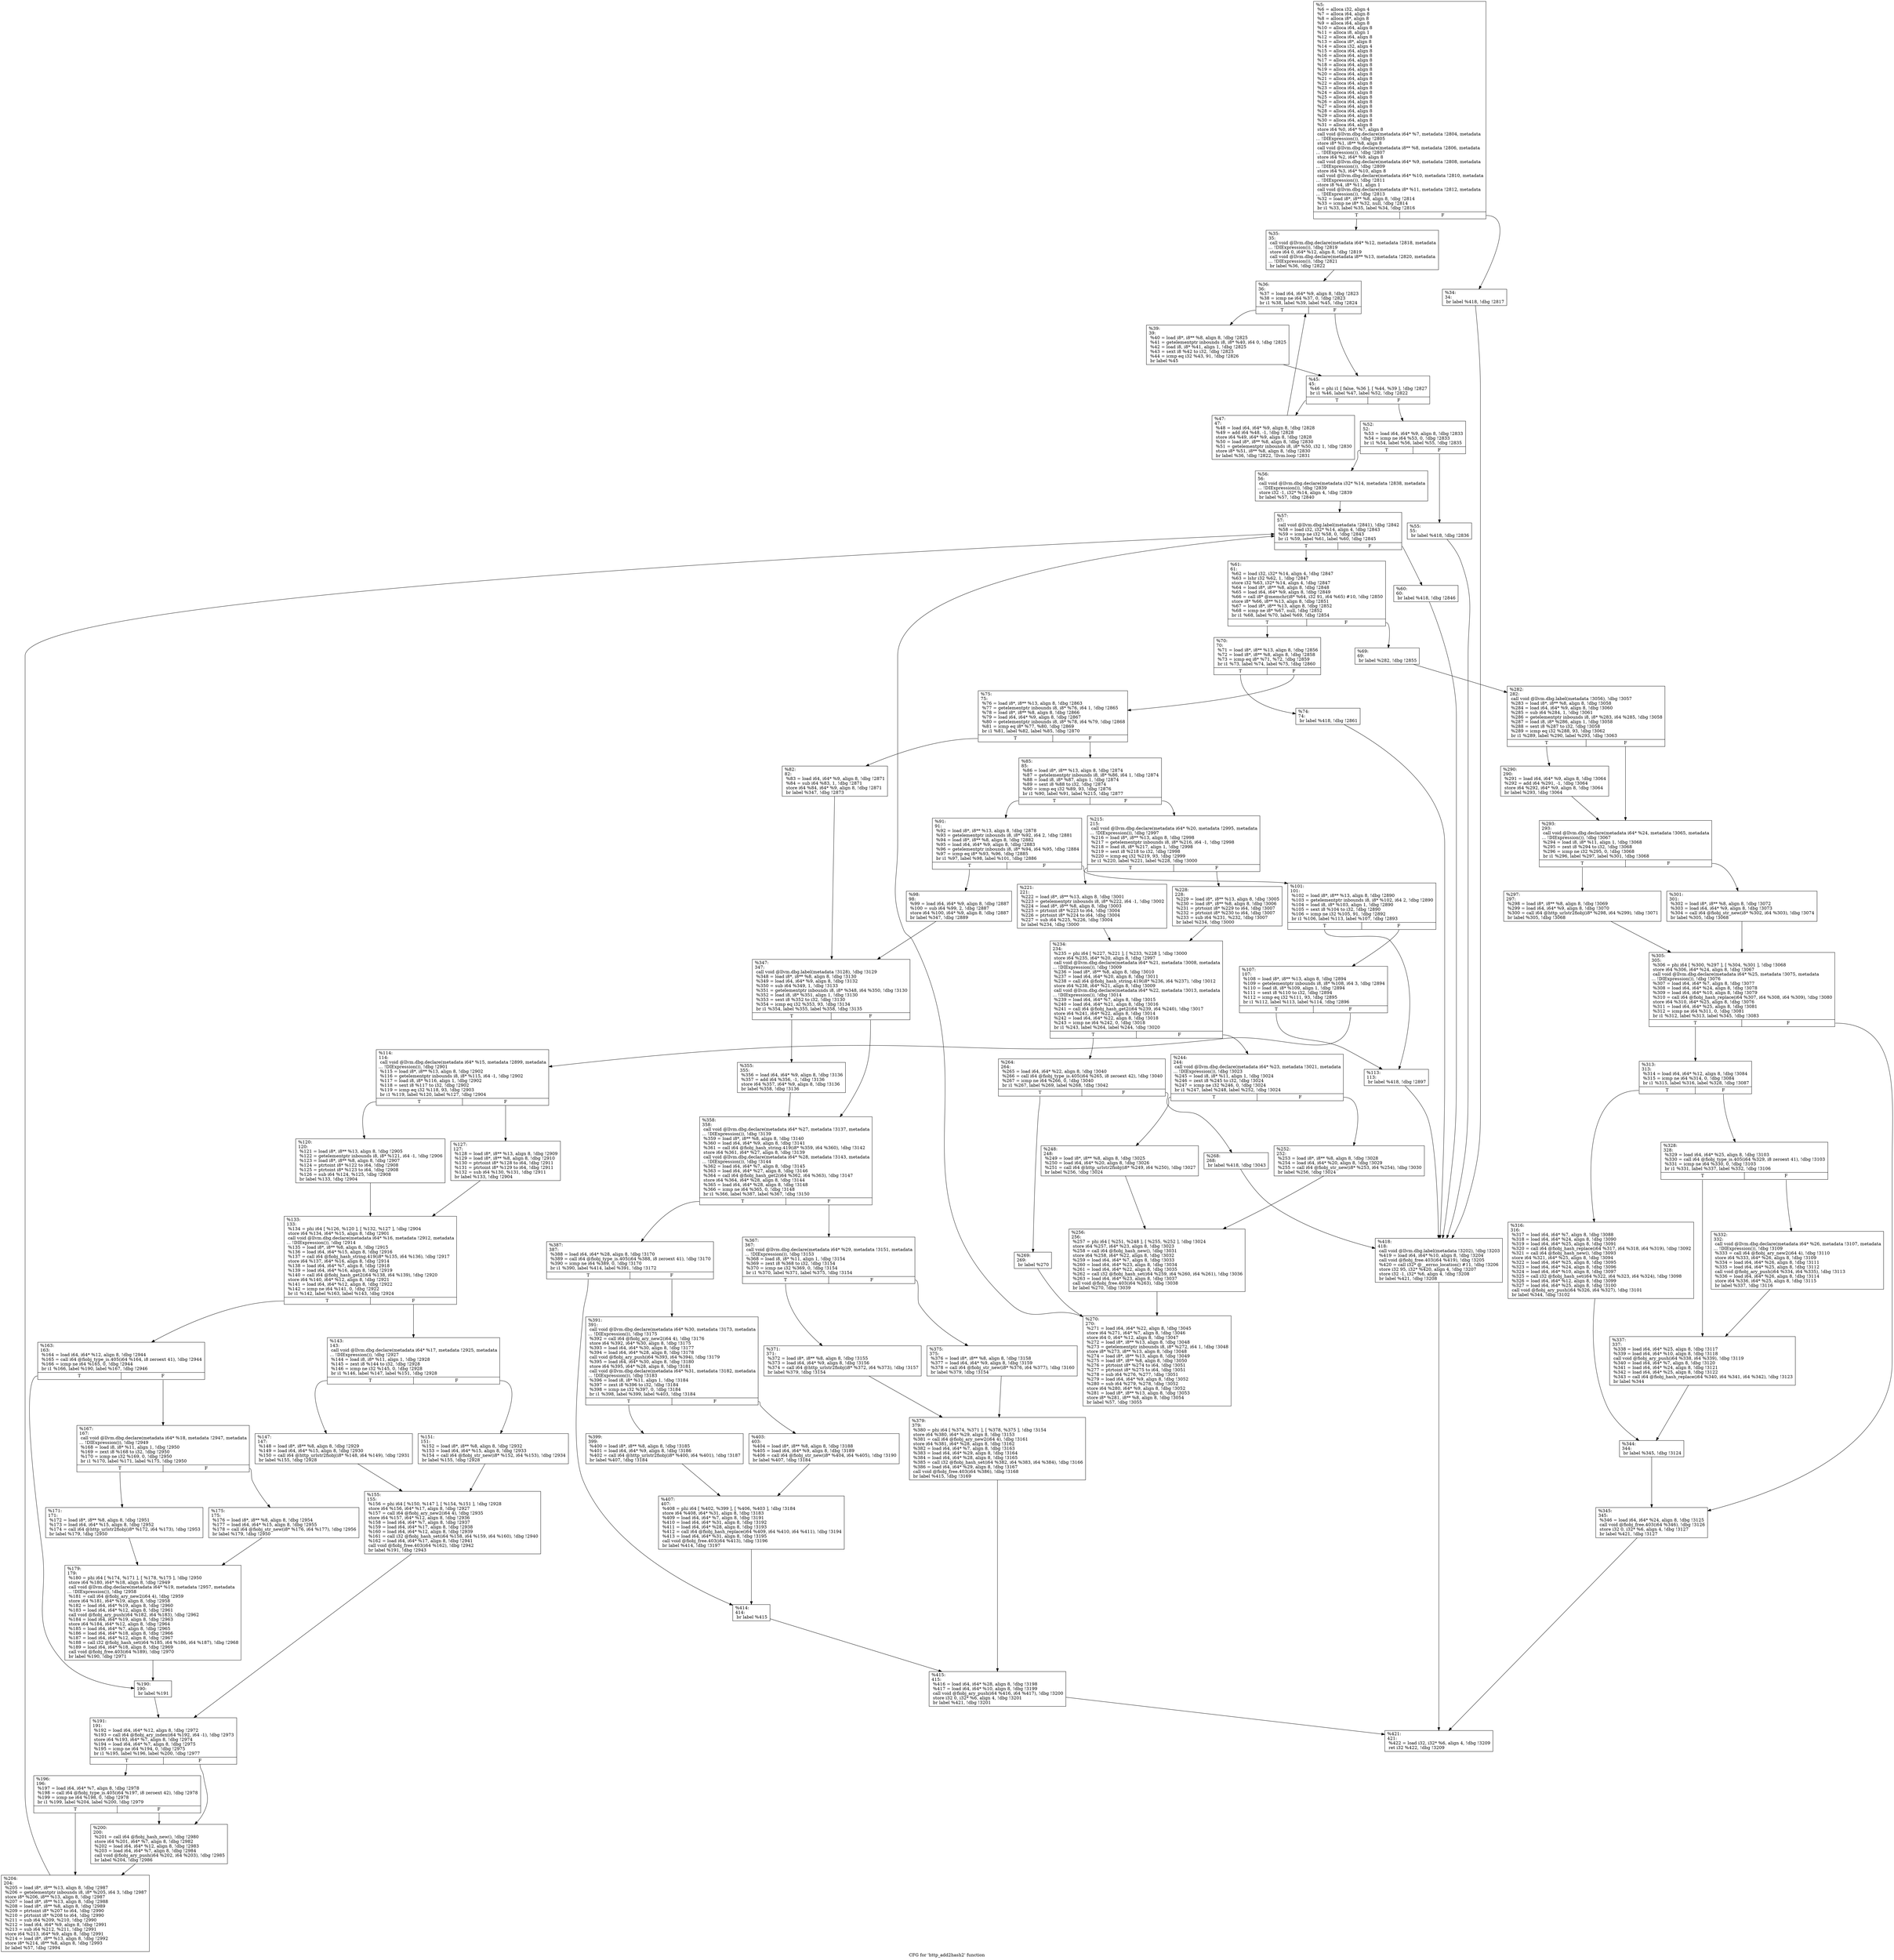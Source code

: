 digraph "CFG for 'http_add2hash2' function" {
	label="CFG for 'http_add2hash2' function";

	Node0x5568523c6000 [shape=record,label="{%5:\l  %6 = alloca i32, align 4\l  %7 = alloca i64, align 8\l  %8 = alloca i8*, align 8\l  %9 = alloca i64, align 8\l  %10 = alloca i64, align 8\l  %11 = alloca i8, align 1\l  %12 = alloca i64, align 8\l  %13 = alloca i8*, align 8\l  %14 = alloca i32, align 4\l  %15 = alloca i64, align 8\l  %16 = alloca i64, align 8\l  %17 = alloca i64, align 8\l  %18 = alloca i64, align 8\l  %19 = alloca i64, align 8\l  %20 = alloca i64, align 8\l  %21 = alloca i64, align 8\l  %22 = alloca i64, align 8\l  %23 = alloca i64, align 8\l  %24 = alloca i64, align 8\l  %25 = alloca i64, align 8\l  %26 = alloca i64, align 8\l  %27 = alloca i64, align 8\l  %28 = alloca i64, align 8\l  %29 = alloca i64, align 8\l  %30 = alloca i64, align 8\l  %31 = alloca i64, align 8\l  store i64 %0, i64* %7, align 8\l  call void @llvm.dbg.declare(metadata i64* %7, metadata !2804, metadata\l... !DIExpression()), !dbg !2805\l  store i8* %1, i8** %8, align 8\l  call void @llvm.dbg.declare(metadata i8** %8, metadata !2806, metadata\l... !DIExpression()), !dbg !2807\l  store i64 %2, i64* %9, align 8\l  call void @llvm.dbg.declare(metadata i64* %9, metadata !2808, metadata\l... !DIExpression()), !dbg !2809\l  store i64 %3, i64* %10, align 8\l  call void @llvm.dbg.declare(metadata i64* %10, metadata !2810, metadata\l... !DIExpression()), !dbg !2811\l  store i8 %4, i8* %11, align 1\l  call void @llvm.dbg.declare(metadata i8* %11, metadata !2812, metadata\l... !DIExpression()), !dbg !2813\l  %32 = load i8*, i8** %8, align 8, !dbg !2814\l  %33 = icmp ne i8* %32, null, !dbg !2814\l  br i1 %33, label %35, label %34, !dbg !2816\l|{<s0>T|<s1>F}}"];
	Node0x5568523c6000:s0 -> Node0x5568523c6170;
	Node0x5568523c6000:s1 -> Node0x5568523c6120;
	Node0x5568523c6120 [shape=record,label="{%34:\l34:                                               \l  br label %418, !dbg !2817\l}"];
	Node0x5568523c6120 -> Node0x5568523c7a20;
	Node0x5568523c6170 [shape=record,label="{%35:\l35:                                               \l  call void @llvm.dbg.declare(metadata i64* %12, metadata !2818, metadata\l... !DIExpression()), !dbg !2819\l  store i64 0, i64* %12, align 8, !dbg !2819\l  call void @llvm.dbg.declare(metadata i8** %13, metadata !2820, metadata\l... !DIExpression()), !dbg !2821\l  br label %36, !dbg !2822\l}"];
	Node0x5568523c6170 -> Node0x5568523c61c0;
	Node0x5568523c61c0 [shape=record,label="{%36:\l36:                                               \l  %37 = load i64, i64* %9, align 8, !dbg !2823\l  %38 = icmp ne i64 %37, 0, !dbg !2823\l  br i1 %38, label %39, label %45, !dbg !2824\l|{<s0>T|<s1>F}}"];
	Node0x5568523c61c0:s0 -> Node0x5568523c6210;
	Node0x5568523c61c0:s1 -> Node0x5568523c6260;
	Node0x5568523c6210 [shape=record,label="{%39:\l39:                                               \l  %40 = load i8*, i8** %8, align 8, !dbg !2825\l  %41 = getelementptr inbounds i8, i8* %40, i64 0, !dbg !2825\l  %42 = load i8, i8* %41, align 1, !dbg !2825\l  %43 = sext i8 %42 to i32, !dbg !2825\l  %44 = icmp eq i32 %43, 91, !dbg !2826\l  br label %45\l}"];
	Node0x5568523c6210 -> Node0x5568523c6260;
	Node0x5568523c6260 [shape=record,label="{%45:\l45:                                               \l  %46 = phi i1 [ false, %36 ], [ %44, %39 ], !dbg !2827\l  br i1 %46, label %47, label %52, !dbg !2822\l|{<s0>T|<s1>F}}"];
	Node0x5568523c6260:s0 -> Node0x5568523c62b0;
	Node0x5568523c6260:s1 -> Node0x5568523c6300;
	Node0x5568523c62b0 [shape=record,label="{%47:\l47:                                               \l  %48 = load i64, i64* %9, align 8, !dbg !2828\l  %49 = add i64 %48, -1, !dbg !2828\l  store i64 %49, i64* %9, align 8, !dbg !2828\l  %50 = load i8*, i8** %8, align 8, !dbg !2830\l  %51 = getelementptr inbounds i8, i8* %50, i32 1, !dbg !2830\l  store i8* %51, i8** %8, align 8, !dbg !2830\l  br label %36, !dbg !2822, !llvm.loop !2831\l}"];
	Node0x5568523c62b0 -> Node0x5568523c61c0;
	Node0x5568523c6300 [shape=record,label="{%52:\l52:                                               \l  %53 = load i64, i64* %9, align 8, !dbg !2833\l  %54 = icmp ne i64 %53, 0, !dbg !2833\l  br i1 %54, label %56, label %55, !dbg !2835\l|{<s0>T|<s1>F}}"];
	Node0x5568523c6300:s0 -> Node0x5568523c63a0;
	Node0x5568523c6300:s1 -> Node0x5568523c6350;
	Node0x5568523c6350 [shape=record,label="{%55:\l55:                                               \l  br label %418, !dbg !2836\l}"];
	Node0x5568523c6350 -> Node0x5568523c7a20;
	Node0x5568523c63a0 [shape=record,label="{%56:\l56:                                               \l  call void @llvm.dbg.declare(metadata i32* %14, metadata !2838, metadata\l... !DIExpression()), !dbg !2839\l  store i32 -1, i32* %14, align 4, !dbg !2839\l  br label %57, !dbg !2840\l}"];
	Node0x5568523c63a0 -> Node0x5568523c63f0;
	Node0x5568523c63f0 [shape=record,label="{%57:\l57:                                               \l  call void @llvm.dbg.label(metadata !2841), !dbg !2842\l  %58 = load i32, i32* %14, align 4, !dbg !2843\l  %59 = icmp ne i32 %58, 0, !dbg !2843\l  br i1 %59, label %61, label %60, !dbg !2845\l|{<s0>T|<s1>F}}"];
	Node0x5568523c63f0:s0 -> Node0x5568523c6490;
	Node0x5568523c63f0:s1 -> Node0x5568523c6440;
	Node0x5568523c6440 [shape=record,label="{%60:\l60:                                               \l  br label %418, !dbg !2846\l}"];
	Node0x5568523c6440 -> Node0x5568523c7a20;
	Node0x5568523c6490 [shape=record,label="{%61:\l61:                                               \l  %62 = load i32, i32* %14, align 4, !dbg !2847\l  %63 = lshr i32 %62, 1, !dbg !2847\l  store i32 %63, i32* %14, align 4, !dbg !2847\l  %64 = load i8*, i8** %8, align 8, !dbg !2848\l  %65 = load i64, i64* %9, align 8, !dbg !2849\l  %66 = call i8* @memchr(i8* %64, i32 91, i64 %65) #10, !dbg !2850\l  store i8* %66, i8** %13, align 8, !dbg !2851\l  %67 = load i8*, i8** %13, align 8, !dbg !2852\l  %68 = icmp ne i8* %67, null, !dbg !2852\l  br i1 %68, label %70, label %69, !dbg !2854\l|{<s0>T|<s1>F}}"];
	Node0x5568523c6490:s0 -> Node0x5568523c6530;
	Node0x5568523c6490:s1 -> Node0x5568523c64e0;
	Node0x5568523c64e0 [shape=record,label="{%69:\l69:                                               \l  br label %282, !dbg !2855\l}"];
	Node0x5568523c64e0 -> Node0x5568523c71b0;
	Node0x5568523c6530 [shape=record,label="{%70:\l70:                                               \l  %71 = load i8*, i8** %13, align 8, !dbg !2856\l  %72 = load i8*, i8** %8, align 8, !dbg !2858\l  %73 = icmp eq i8* %71, %72, !dbg !2859\l  br i1 %73, label %74, label %75, !dbg !2860\l|{<s0>T|<s1>F}}"];
	Node0x5568523c6530:s0 -> Node0x5568523c6580;
	Node0x5568523c6530:s1 -> Node0x5568523c65d0;
	Node0x5568523c6580 [shape=record,label="{%74:\l74:                                               \l  br label %418, !dbg !2861\l}"];
	Node0x5568523c6580 -> Node0x5568523c7a20;
	Node0x5568523c65d0 [shape=record,label="{%75:\l75:                                               \l  %76 = load i8*, i8** %13, align 8, !dbg !2863\l  %77 = getelementptr inbounds i8, i8* %76, i64 1, !dbg !2865\l  %78 = load i8*, i8** %8, align 8, !dbg !2866\l  %79 = load i64, i64* %9, align 8, !dbg !2867\l  %80 = getelementptr inbounds i8, i8* %78, i64 %79, !dbg !2868\l  %81 = icmp eq i8* %77, %80, !dbg !2869\l  br i1 %81, label %82, label %85, !dbg !2870\l|{<s0>T|<s1>F}}"];
	Node0x5568523c65d0:s0 -> Node0x5568523c6620;
	Node0x5568523c65d0:s1 -> Node0x5568523c6670;
	Node0x5568523c6620 [shape=record,label="{%82:\l82:                                               \l  %83 = load i64, i64* %9, align 8, !dbg !2871\l  %84 = sub i64 %83, 1, !dbg !2871\l  store i64 %84, i64* %9, align 8, !dbg !2871\l  br label %347, !dbg !2873\l}"];
	Node0x5568523c6620 -> Node0x5568523c75c0;
	Node0x5568523c6670 [shape=record,label="{%85:\l85:                                               \l  %86 = load i8*, i8** %13, align 8, !dbg !2874\l  %87 = getelementptr inbounds i8, i8* %86, i64 1, !dbg !2874\l  %88 = load i8, i8* %87, align 1, !dbg !2874\l  %89 = sext i8 %88 to i32, !dbg !2874\l  %90 = icmp eq i32 %89, 93, !dbg !2876\l  br i1 %90, label %91, label %215, !dbg !2877\l|{<s0>T|<s1>F}}"];
	Node0x5568523c6670:s0 -> Node0x5568523c66c0;
	Node0x5568523c6670:s1 -> Node0x5568523c6df0;
	Node0x5568523c66c0 [shape=record,label="{%91:\l91:                                               \l  %92 = load i8*, i8** %13, align 8, !dbg !2878\l  %93 = getelementptr inbounds i8, i8* %92, i64 2, !dbg !2881\l  %94 = load i8*, i8** %8, align 8, !dbg !2882\l  %95 = load i64, i64* %9, align 8, !dbg !2883\l  %96 = getelementptr inbounds i8, i8* %94, i64 %95, !dbg !2884\l  %97 = icmp eq i8* %93, %96, !dbg !2885\l  br i1 %97, label %98, label %101, !dbg !2886\l|{<s0>T|<s1>F}}"];
	Node0x5568523c66c0:s0 -> Node0x5568523c6710;
	Node0x5568523c66c0:s1 -> Node0x5568523c6760;
	Node0x5568523c6710 [shape=record,label="{%98:\l98:                                               \l  %99 = load i64, i64* %9, align 8, !dbg !2887\l  %100 = sub i64 %99, 2, !dbg !2887\l  store i64 %100, i64* %9, align 8, !dbg !2887\l  br label %347, !dbg !2889\l}"];
	Node0x5568523c6710 -> Node0x5568523c75c0;
	Node0x5568523c6760 [shape=record,label="{%101:\l101:                                              \l  %102 = load i8*, i8** %13, align 8, !dbg !2890\l  %103 = getelementptr inbounds i8, i8* %102, i64 2, !dbg !2890\l  %104 = load i8, i8* %103, align 1, !dbg !2890\l  %105 = sext i8 %104 to i32, !dbg !2890\l  %106 = icmp ne i32 %105, 91, !dbg !2892\l  br i1 %106, label %113, label %107, !dbg !2893\l|{<s0>T|<s1>F}}"];
	Node0x5568523c6760:s0 -> Node0x5568523c6800;
	Node0x5568523c6760:s1 -> Node0x5568523c67b0;
	Node0x5568523c67b0 [shape=record,label="{%107:\l107:                                              \l  %108 = load i8*, i8** %13, align 8, !dbg !2894\l  %109 = getelementptr inbounds i8, i8* %108, i64 3, !dbg !2894\l  %110 = load i8, i8* %109, align 1, !dbg !2894\l  %111 = sext i8 %110 to i32, !dbg !2894\l  %112 = icmp eq i32 %111, 93, !dbg !2895\l  br i1 %112, label %113, label %114, !dbg !2896\l|{<s0>T|<s1>F}}"];
	Node0x5568523c67b0:s0 -> Node0x5568523c6800;
	Node0x5568523c67b0:s1 -> Node0x5568523c6850;
	Node0x5568523c6800 [shape=record,label="{%113:\l113:                                              \l  br label %418, !dbg !2897\l}"];
	Node0x5568523c6800 -> Node0x5568523c7a20;
	Node0x5568523c6850 [shape=record,label="{%114:\l114:                                              \l  call void @llvm.dbg.declare(metadata i64* %15, metadata !2899, metadata\l... !DIExpression()), !dbg !2901\l  %115 = load i8*, i8** %13, align 8, !dbg !2902\l  %116 = getelementptr inbounds i8, i8* %115, i64 -1, !dbg !2902\l  %117 = load i8, i8* %116, align 1, !dbg !2902\l  %118 = sext i8 %117 to i32, !dbg !2902\l  %119 = icmp eq i32 %118, 93, !dbg !2903\l  br i1 %119, label %120, label %127, !dbg !2904\l|{<s0>T|<s1>F}}"];
	Node0x5568523c6850:s0 -> Node0x5568523c68a0;
	Node0x5568523c6850:s1 -> Node0x5568523c68f0;
	Node0x5568523c68a0 [shape=record,label="{%120:\l120:                                              \l  %121 = load i8*, i8** %13, align 8, !dbg !2905\l  %122 = getelementptr inbounds i8, i8* %121, i64 -1, !dbg !2906\l  %123 = load i8*, i8** %8, align 8, !dbg !2907\l  %124 = ptrtoint i8* %122 to i64, !dbg !2908\l  %125 = ptrtoint i8* %123 to i64, !dbg !2908\l  %126 = sub i64 %124, %125, !dbg !2908\l  br label %133, !dbg !2904\l}"];
	Node0x5568523c68a0 -> Node0x5568523c6940;
	Node0x5568523c68f0 [shape=record,label="{%127:\l127:                                              \l  %128 = load i8*, i8** %13, align 8, !dbg !2909\l  %129 = load i8*, i8** %8, align 8, !dbg !2910\l  %130 = ptrtoint i8* %128 to i64, !dbg !2911\l  %131 = ptrtoint i8* %129 to i64, !dbg !2911\l  %132 = sub i64 %130, %131, !dbg !2911\l  br label %133, !dbg !2904\l}"];
	Node0x5568523c68f0 -> Node0x5568523c6940;
	Node0x5568523c6940 [shape=record,label="{%133:\l133:                                              \l  %134 = phi i64 [ %126, %120 ], [ %132, %127 ], !dbg !2904\l  store i64 %134, i64* %15, align 8, !dbg !2901\l  call void @llvm.dbg.declare(metadata i64* %16, metadata !2912, metadata\l... !DIExpression()), !dbg !2914\l  %135 = load i8*, i8** %8, align 8, !dbg !2915\l  %136 = load i64, i64* %15, align 8, !dbg !2916\l  %137 = call i64 @fiobj_hash_string.419(i8* %135, i64 %136), !dbg !2917\l  store i64 %137, i64* %16, align 8, !dbg !2914\l  %138 = load i64, i64* %7, align 8, !dbg !2918\l  %139 = load i64, i64* %16, align 8, !dbg !2919\l  %140 = call i64 @fiobj_hash_get2(i64 %138, i64 %139), !dbg !2920\l  store i64 %140, i64* %12, align 8, !dbg !2921\l  %141 = load i64, i64* %12, align 8, !dbg !2922\l  %142 = icmp ne i64 %141, 0, !dbg !2922\l  br i1 %142, label %163, label %143, !dbg !2924\l|{<s0>T|<s1>F}}"];
	Node0x5568523c6940:s0 -> Node0x5568523c6ad0;
	Node0x5568523c6940:s1 -> Node0x5568523c6990;
	Node0x5568523c6990 [shape=record,label="{%143:\l143:                                              \l  call void @llvm.dbg.declare(metadata i64* %17, metadata !2925, metadata\l... !DIExpression()), !dbg !2927\l  %144 = load i8, i8* %11, align 1, !dbg !2928\l  %145 = zext i8 %144 to i32, !dbg !2928\l  %146 = icmp ne i32 %145, 0, !dbg !2928\l  br i1 %146, label %147, label %151, !dbg !2928\l|{<s0>T|<s1>F}}"];
	Node0x5568523c6990:s0 -> Node0x5568523c69e0;
	Node0x5568523c6990:s1 -> Node0x5568523c6a30;
	Node0x5568523c69e0 [shape=record,label="{%147:\l147:                                              \l  %148 = load i8*, i8** %8, align 8, !dbg !2929\l  %149 = load i64, i64* %15, align 8, !dbg !2930\l  %150 = call i64 @http_urlstr2fiobj(i8* %148, i64 %149), !dbg !2931\l  br label %155, !dbg !2928\l}"];
	Node0x5568523c69e0 -> Node0x5568523c6a80;
	Node0x5568523c6a30 [shape=record,label="{%151:\l151:                                              \l  %152 = load i8*, i8** %8, align 8, !dbg !2932\l  %153 = load i64, i64* %15, align 8, !dbg !2933\l  %154 = call i64 @fiobj_str_new(i8* %152, i64 %153), !dbg !2934\l  br label %155, !dbg !2928\l}"];
	Node0x5568523c6a30 -> Node0x5568523c6a80;
	Node0x5568523c6a80 [shape=record,label="{%155:\l155:                                              \l  %156 = phi i64 [ %150, %147 ], [ %154, %151 ], !dbg !2928\l  store i64 %156, i64* %17, align 8, !dbg !2927\l  %157 = call i64 @fiobj_ary_new2(i64 4), !dbg !2935\l  store i64 %157, i64* %12, align 8, !dbg !2936\l  %158 = load i64, i64* %7, align 8, !dbg !2937\l  %159 = load i64, i64* %17, align 8, !dbg !2938\l  %160 = load i64, i64* %12, align 8, !dbg !2939\l  %161 = call i32 @fiobj_hash_set(i64 %158, i64 %159, i64 %160), !dbg !2940\l  %162 = load i64, i64* %17, align 8, !dbg !2941\l  call void @fiobj_free.403(i64 %162), !dbg !2942\l  br label %191, !dbg !2943\l}"];
	Node0x5568523c6a80 -> Node0x5568523c6cb0;
	Node0x5568523c6ad0 [shape=record,label="{%163:\l163:                                              \l  %164 = load i64, i64* %12, align 8, !dbg !2944\l  %165 = call i64 @fiobj_type_is.405(i64 %164, i8 zeroext 41), !dbg !2944\l  %166 = icmp ne i64 %165, 0, !dbg !2944\l  br i1 %166, label %190, label %167, !dbg !2946\l|{<s0>T|<s1>F}}"];
	Node0x5568523c6ad0:s0 -> Node0x5568523c6c60;
	Node0x5568523c6ad0:s1 -> Node0x5568523c6b20;
	Node0x5568523c6b20 [shape=record,label="{%167:\l167:                                              \l  call void @llvm.dbg.declare(metadata i64* %18, metadata !2947, metadata\l... !DIExpression()), !dbg !2949\l  %168 = load i8, i8* %11, align 1, !dbg !2950\l  %169 = zext i8 %168 to i32, !dbg !2950\l  %170 = icmp ne i32 %169, 0, !dbg !2950\l  br i1 %170, label %171, label %175, !dbg !2950\l|{<s0>T|<s1>F}}"];
	Node0x5568523c6b20:s0 -> Node0x5568523c6b70;
	Node0x5568523c6b20:s1 -> Node0x5568523c6bc0;
	Node0x5568523c6b70 [shape=record,label="{%171:\l171:                                              \l  %172 = load i8*, i8** %8, align 8, !dbg !2951\l  %173 = load i64, i64* %15, align 8, !dbg !2952\l  %174 = call i64 @http_urlstr2fiobj(i8* %172, i64 %173), !dbg !2953\l  br label %179, !dbg !2950\l}"];
	Node0x5568523c6b70 -> Node0x5568523c6c10;
	Node0x5568523c6bc0 [shape=record,label="{%175:\l175:                                              \l  %176 = load i8*, i8** %8, align 8, !dbg !2954\l  %177 = load i64, i64* %15, align 8, !dbg !2955\l  %178 = call i64 @fiobj_str_new(i8* %176, i64 %177), !dbg !2956\l  br label %179, !dbg !2950\l}"];
	Node0x5568523c6bc0 -> Node0x5568523c6c10;
	Node0x5568523c6c10 [shape=record,label="{%179:\l179:                                              \l  %180 = phi i64 [ %174, %171 ], [ %178, %175 ], !dbg !2950\l  store i64 %180, i64* %18, align 8, !dbg !2949\l  call void @llvm.dbg.declare(metadata i64* %19, metadata !2957, metadata\l... !DIExpression()), !dbg !2958\l  %181 = call i64 @fiobj_ary_new2(i64 4), !dbg !2959\l  store i64 %181, i64* %19, align 8, !dbg !2958\l  %182 = load i64, i64* %19, align 8, !dbg !2960\l  %183 = load i64, i64* %12, align 8, !dbg !2961\l  call void @fiobj_ary_push(i64 %182, i64 %183), !dbg !2962\l  %184 = load i64, i64* %19, align 8, !dbg !2963\l  store i64 %184, i64* %12, align 8, !dbg !2964\l  %185 = load i64, i64* %7, align 8, !dbg !2965\l  %186 = load i64, i64* %18, align 8, !dbg !2966\l  %187 = load i64, i64* %12, align 8, !dbg !2967\l  %188 = call i32 @fiobj_hash_set(i64 %185, i64 %186, i64 %187), !dbg !2968\l  %189 = load i64, i64* %18, align 8, !dbg !2969\l  call void @fiobj_free.403(i64 %189), !dbg !2970\l  br label %190, !dbg !2971\l}"];
	Node0x5568523c6c10 -> Node0x5568523c6c60;
	Node0x5568523c6c60 [shape=record,label="{%190:\l190:                                              \l  br label %191\l}"];
	Node0x5568523c6c60 -> Node0x5568523c6cb0;
	Node0x5568523c6cb0 [shape=record,label="{%191:\l191:                                              \l  %192 = load i64, i64* %12, align 8, !dbg !2972\l  %193 = call i64 @fiobj_ary_index(i64 %192, i64 -1), !dbg !2973\l  store i64 %193, i64* %7, align 8, !dbg !2974\l  %194 = load i64, i64* %7, align 8, !dbg !2975\l  %195 = icmp ne i64 %194, 0, !dbg !2975\l  br i1 %195, label %196, label %200, !dbg !2977\l|{<s0>T|<s1>F}}"];
	Node0x5568523c6cb0:s0 -> Node0x5568523c6d00;
	Node0x5568523c6cb0:s1 -> Node0x5568523c6d50;
	Node0x5568523c6d00 [shape=record,label="{%196:\l196:                                              \l  %197 = load i64, i64* %7, align 8, !dbg !2978\l  %198 = call i64 @fiobj_type_is.405(i64 %197, i8 zeroext 42), !dbg !2978\l  %199 = icmp ne i64 %198, 0, !dbg !2978\l  br i1 %199, label %204, label %200, !dbg !2979\l|{<s0>T|<s1>F}}"];
	Node0x5568523c6d00:s0 -> Node0x5568523c6da0;
	Node0x5568523c6d00:s1 -> Node0x5568523c6d50;
	Node0x5568523c6d50 [shape=record,label="{%200:\l200:                                              \l  %201 = call i64 @fiobj_hash_new(), !dbg !2980\l  store i64 %201, i64* %7, align 8, !dbg !2982\l  %202 = load i64, i64* %12, align 8, !dbg !2983\l  %203 = load i64, i64* %7, align 8, !dbg !2984\l  call void @fiobj_ary_push(i64 %202, i64 %203), !dbg !2985\l  br label %204, !dbg !2986\l}"];
	Node0x5568523c6d50 -> Node0x5568523c6da0;
	Node0x5568523c6da0 [shape=record,label="{%204:\l204:                                              \l  %205 = load i8*, i8** %13, align 8, !dbg !2987\l  %206 = getelementptr inbounds i8, i8* %205, i64 3, !dbg !2987\l  store i8* %206, i8** %13, align 8, !dbg !2987\l  %207 = load i8*, i8** %13, align 8, !dbg !2988\l  %208 = load i8*, i8** %8, align 8, !dbg !2989\l  %209 = ptrtoint i8* %207 to i64, !dbg !2990\l  %210 = ptrtoint i8* %208 to i64, !dbg !2990\l  %211 = sub i64 %209, %210, !dbg !2990\l  %212 = load i64, i64* %9, align 8, !dbg !2991\l  %213 = sub i64 %212, %211, !dbg !2991\l  store i64 %213, i64* %9, align 8, !dbg !2991\l  %214 = load i8*, i8** %13, align 8, !dbg !2992\l  store i8* %214, i8** %8, align 8, !dbg !2993\l  br label %57, !dbg !2994\l}"];
	Node0x5568523c6da0 -> Node0x5568523c63f0;
	Node0x5568523c6df0 [shape=record,label="{%215:\l215:                                              \l  call void @llvm.dbg.declare(metadata i64* %20, metadata !2995, metadata\l... !DIExpression()), !dbg !2997\l  %216 = load i8*, i8** %13, align 8, !dbg !2998\l  %217 = getelementptr inbounds i8, i8* %216, i64 -1, !dbg !2998\l  %218 = load i8, i8* %217, align 1, !dbg !2998\l  %219 = sext i8 %218 to i32, !dbg !2998\l  %220 = icmp eq i32 %219, 93, !dbg !2999\l  br i1 %220, label %221, label %228, !dbg !3000\l|{<s0>T|<s1>F}}"];
	Node0x5568523c6df0:s0 -> Node0x5568523c6e40;
	Node0x5568523c6df0:s1 -> Node0x5568523c6e90;
	Node0x5568523c6e40 [shape=record,label="{%221:\l221:                                              \l  %222 = load i8*, i8** %13, align 8, !dbg !3001\l  %223 = getelementptr inbounds i8, i8* %222, i64 -1, !dbg !3002\l  %224 = load i8*, i8** %8, align 8, !dbg !3003\l  %225 = ptrtoint i8* %223 to i64, !dbg !3004\l  %226 = ptrtoint i8* %224 to i64, !dbg !3004\l  %227 = sub i64 %225, %226, !dbg !3004\l  br label %234, !dbg !3000\l}"];
	Node0x5568523c6e40 -> Node0x5568523c6ee0;
	Node0x5568523c6e90 [shape=record,label="{%228:\l228:                                              \l  %229 = load i8*, i8** %13, align 8, !dbg !3005\l  %230 = load i8*, i8** %8, align 8, !dbg !3006\l  %231 = ptrtoint i8* %229 to i64, !dbg !3007\l  %232 = ptrtoint i8* %230 to i64, !dbg !3007\l  %233 = sub i64 %231, %232, !dbg !3007\l  br label %234, !dbg !3000\l}"];
	Node0x5568523c6e90 -> Node0x5568523c6ee0;
	Node0x5568523c6ee0 [shape=record,label="{%234:\l234:                                              \l  %235 = phi i64 [ %227, %221 ], [ %233, %228 ], !dbg !3000\l  store i64 %235, i64* %20, align 8, !dbg !2997\l  call void @llvm.dbg.declare(metadata i64* %21, metadata !3008, metadata\l... !DIExpression()), !dbg !3009\l  %236 = load i8*, i8** %8, align 8, !dbg !3010\l  %237 = load i64, i64* %20, align 8, !dbg !3011\l  %238 = call i64 @fiobj_hash_string.419(i8* %236, i64 %237), !dbg !3012\l  store i64 %238, i64* %21, align 8, !dbg !3009\l  call void @llvm.dbg.declare(metadata i64* %22, metadata !3013, metadata\l... !DIExpression()), !dbg !3014\l  %239 = load i64, i64* %7, align 8, !dbg !3015\l  %240 = load i64, i64* %21, align 8, !dbg !3016\l  %241 = call i64 @fiobj_hash_get2(i64 %239, i64 %240), !dbg !3017\l  store i64 %241, i64* %22, align 8, !dbg !3014\l  %242 = load i64, i64* %22, align 8, !dbg !3018\l  %243 = icmp ne i64 %242, 0, !dbg !3018\l  br i1 %243, label %264, label %244, !dbg !3020\l|{<s0>T|<s1>F}}"];
	Node0x5568523c6ee0:s0 -> Node0x5568523c7070;
	Node0x5568523c6ee0:s1 -> Node0x5568523c6f30;
	Node0x5568523c6f30 [shape=record,label="{%244:\l244:                                              \l  call void @llvm.dbg.declare(metadata i64* %23, metadata !3021, metadata\l... !DIExpression()), !dbg !3023\l  %245 = load i8, i8* %11, align 1, !dbg !3024\l  %246 = zext i8 %245 to i32, !dbg !3024\l  %247 = icmp ne i32 %246, 0, !dbg !3024\l  br i1 %247, label %248, label %252, !dbg !3024\l|{<s0>T|<s1>F}}"];
	Node0x5568523c6f30:s0 -> Node0x5568523c6f80;
	Node0x5568523c6f30:s1 -> Node0x5568523c6fd0;
	Node0x5568523c6f80 [shape=record,label="{%248:\l248:                                              \l  %249 = load i8*, i8** %8, align 8, !dbg !3025\l  %250 = load i64, i64* %20, align 8, !dbg !3026\l  %251 = call i64 @http_urlstr2fiobj(i8* %249, i64 %250), !dbg !3027\l  br label %256, !dbg !3024\l}"];
	Node0x5568523c6f80 -> Node0x5568523c7020;
	Node0x5568523c6fd0 [shape=record,label="{%252:\l252:                                              \l  %253 = load i8*, i8** %8, align 8, !dbg !3028\l  %254 = load i64, i64* %20, align 8, !dbg !3029\l  %255 = call i64 @fiobj_str_new(i8* %253, i64 %254), !dbg !3030\l  br label %256, !dbg !3024\l}"];
	Node0x5568523c6fd0 -> Node0x5568523c7020;
	Node0x5568523c7020 [shape=record,label="{%256:\l256:                                              \l  %257 = phi i64 [ %251, %248 ], [ %255, %252 ], !dbg !3024\l  store i64 %257, i64* %23, align 8, !dbg !3023\l  %258 = call i64 @fiobj_hash_new(), !dbg !3031\l  store i64 %258, i64* %22, align 8, !dbg !3032\l  %259 = load i64, i64* %7, align 8, !dbg !3033\l  %260 = load i64, i64* %23, align 8, !dbg !3034\l  %261 = load i64, i64* %22, align 8, !dbg !3035\l  %262 = call i32 @fiobj_hash_set(i64 %259, i64 %260, i64 %261), !dbg !3036\l  %263 = load i64, i64* %23, align 8, !dbg !3037\l  call void @fiobj_free.403(i64 %263), !dbg !3038\l  br label %270, !dbg !3039\l}"];
	Node0x5568523c7020 -> Node0x5568523c7160;
	Node0x5568523c7070 [shape=record,label="{%264:\l264:                                              \l  %265 = load i64, i64* %22, align 8, !dbg !3040\l  %266 = call i64 @fiobj_type_is.405(i64 %265, i8 zeroext 42), !dbg !3040\l  %267 = icmp ne i64 %266, 0, !dbg !3040\l  br i1 %267, label %269, label %268, !dbg !3042\l|{<s0>T|<s1>F}}"];
	Node0x5568523c7070:s0 -> Node0x5568523c7110;
	Node0x5568523c7070:s1 -> Node0x5568523c70c0;
	Node0x5568523c70c0 [shape=record,label="{%268:\l268:                                              \l  br label %418, !dbg !3043\l}"];
	Node0x5568523c70c0 -> Node0x5568523c7a20;
	Node0x5568523c7110 [shape=record,label="{%269:\l269:                                              \l  br label %270\l}"];
	Node0x5568523c7110 -> Node0x5568523c7160;
	Node0x5568523c7160 [shape=record,label="{%270:\l270:                                              \l  %271 = load i64, i64* %22, align 8, !dbg !3045\l  store i64 %271, i64* %7, align 8, !dbg !3046\l  store i64 0, i64* %12, align 8, !dbg !3047\l  %272 = load i8*, i8** %13, align 8, !dbg !3048\l  %273 = getelementptr inbounds i8, i8* %272, i64 1, !dbg !3048\l  store i8* %273, i8** %13, align 8, !dbg !3048\l  %274 = load i8*, i8** %13, align 8, !dbg !3049\l  %275 = load i8*, i8** %8, align 8, !dbg !3050\l  %276 = ptrtoint i8* %274 to i64, !dbg !3051\l  %277 = ptrtoint i8* %275 to i64, !dbg !3051\l  %278 = sub i64 %276, %277, !dbg !3051\l  %279 = load i64, i64* %9, align 8, !dbg !3052\l  %280 = sub i64 %279, %278, !dbg !3052\l  store i64 %280, i64* %9, align 8, !dbg !3052\l  %281 = load i8*, i8** %13, align 8, !dbg !3053\l  store i8* %281, i8** %8, align 8, !dbg !3054\l  br label %57, !dbg !3055\l}"];
	Node0x5568523c7160 -> Node0x5568523c63f0;
	Node0x5568523c71b0 [shape=record,label="{%282:\l282:                                              \l  call void @llvm.dbg.label(metadata !3056), !dbg !3057\l  %283 = load i8*, i8** %8, align 8, !dbg !3058\l  %284 = load i64, i64* %9, align 8, !dbg !3060\l  %285 = sub i64 %284, 1, !dbg !3061\l  %286 = getelementptr inbounds i8, i8* %283, i64 %285, !dbg !3058\l  %287 = load i8, i8* %286, align 1, !dbg !3058\l  %288 = sext i8 %287 to i32, !dbg !3058\l  %289 = icmp eq i32 %288, 93, !dbg !3062\l  br i1 %289, label %290, label %293, !dbg !3063\l|{<s0>T|<s1>F}}"];
	Node0x5568523c71b0:s0 -> Node0x5568523c7200;
	Node0x5568523c71b0:s1 -> Node0x5568523c7250;
	Node0x5568523c7200 [shape=record,label="{%290:\l290:                                              \l  %291 = load i64, i64* %9, align 8, !dbg !3064\l  %292 = add i64 %291, -1, !dbg !3064\l  store i64 %292, i64* %9, align 8, !dbg !3064\l  br label %293, !dbg !3064\l}"];
	Node0x5568523c7200 -> Node0x5568523c7250;
	Node0x5568523c7250 [shape=record,label="{%293:\l293:                                              \l  call void @llvm.dbg.declare(metadata i64* %24, metadata !3065, metadata\l... !DIExpression()), !dbg !3067\l  %294 = load i8, i8* %11, align 1, !dbg !3068\l  %295 = zext i8 %294 to i32, !dbg !3068\l  %296 = icmp ne i32 %295, 0, !dbg !3068\l  br i1 %296, label %297, label %301, !dbg !3068\l|{<s0>T|<s1>F}}"];
	Node0x5568523c7250:s0 -> Node0x5568523c72a0;
	Node0x5568523c7250:s1 -> Node0x5568523c72f0;
	Node0x5568523c72a0 [shape=record,label="{%297:\l297:                                              \l  %298 = load i8*, i8** %8, align 8, !dbg !3069\l  %299 = load i64, i64* %9, align 8, !dbg !3070\l  %300 = call i64 @http_urlstr2fiobj(i8* %298, i64 %299), !dbg !3071\l  br label %305, !dbg !3068\l}"];
	Node0x5568523c72a0 -> Node0x5568523c7340;
	Node0x5568523c72f0 [shape=record,label="{%301:\l301:                                              \l  %302 = load i8*, i8** %8, align 8, !dbg !3072\l  %303 = load i64, i64* %9, align 8, !dbg !3073\l  %304 = call i64 @fiobj_str_new(i8* %302, i64 %303), !dbg !3074\l  br label %305, !dbg !3068\l}"];
	Node0x5568523c72f0 -> Node0x5568523c7340;
	Node0x5568523c7340 [shape=record,label="{%305:\l305:                                              \l  %306 = phi i64 [ %300, %297 ], [ %304, %301 ], !dbg !3068\l  store i64 %306, i64* %24, align 8, !dbg !3067\l  call void @llvm.dbg.declare(metadata i64* %25, metadata !3075, metadata\l... !DIExpression()), !dbg !3076\l  %307 = load i64, i64* %7, align 8, !dbg !3077\l  %308 = load i64, i64* %24, align 8, !dbg !3078\l  %309 = load i64, i64* %10, align 8, !dbg !3079\l  %310 = call i64 @fiobj_hash_replace(i64 %307, i64 %308, i64 %309), !dbg !3080\l  store i64 %310, i64* %25, align 8, !dbg !3076\l  %311 = load i64, i64* %25, align 8, !dbg !3081\l  %312 = icmp ne i64 %311, 0, !dbg !3081\l  br i1 %312, label %313, label %345, !dbg !3083\l|{<s0>T|<s1>F}}"];
	Node0x5568523c7340:s0 -> Node0x5568523c7390;
	Node0x5568523c7340:s1 -> Node0x5568523c7570;
	Node0x5568523c7390 [shape=record,label="{%313:\l313:                                              \l  %314 = load i64, i64* %12, align 8, !dbg !3084\l  %315 = icmp ne i64 %314, 0, !dbg !3084\l  br i1 %315, label %316, label %328, !dbg !3087\l|{<s0>T|<s1>F}}"];
	Node0x5568523c7390:s0 -> Node0x5568523c73e0;
	Node0x5568523c7390:s1 -> Node0x5568523c7430;
	Node0x5568523c73e0 [shape=record,label="{%316:\l316:                                              \l  %317 = load i64, i64* %7, align 8, !dbg !3088\l  %318 = load i64, i64* %24, align 8, !dbg !3090\l  %319 = load i64, i64* %25, align 8, !dbg !3091\l  %320 = call i64 @fiobj_hash_replace(i64 %317, i64 %318, i64 %319), !dbg !3092\l  %321 = call i64 @fiobj_hash_new(), !dbg !3093\l  store i64 %321, i64* %25, align 8, !dbg !3094\l  %322 = load i64, i64* %25, align 8, !dbg !3095\l  %323 = load i64, i64* %24, align 8, !dbg !3096\l  %324 = load i64, i64* %10, align 8, !dbg !3097\l  %325 = call i32 @fiobj_hash_set(i64 %322, i64 %323, i64 %324), !dbg !3098\l  %326 = load i64, i64* %12, align 8, !dbg !3099\l  %327 = load i64, i64* %25, align 8, !dbg !3100\l  call void @fiobj_ary_push(i64 %326, i64 %327), !dbg !3101\l  br label %344, !dbg !3102\l}"];
	Node0x5568523c73e0 -> Node0x5568523c7520;
	Node0x5568523c7430 [shape=record,label="{%328:\l328:                                              \l  %329 = load i64, i64* %25, align 8, !dbg !3103\l  %330 = call i64 @fiobj_type_is.405(i64 %329, i8 zeroext 41), !dbg !3103\l  %331 = icmp ne i64 %330, 0, !dbg !3103\l  br i1 %331, label %337, label %332, !dbg !3106\l|{<s0>T|<s1>F}}"];
	Node0x5568523c7430:s0 -> Node0x5568523c74d0;
	Node0x5568523c7430:s1 -> Node0x5568523c7480;
	Node0x5568523c7480 [shape=record,label="{%332:\l332:                                              \l  call void @llvm.dbg.declare(metadata i64* %26, metadata !3107, metadata\l... !DIExpression()), !dbg !3109\l  %333 = call i64 @fiobj_ary_new2(i64 4), !dbg !3110\l  store i64 %333, i64* %26, align 8, !dbg !3109\l  %334 = load i64, i64* %26, align 8, !dbg !3111\l  %335 = load i64, i64* %25, align 8, !dbg !3112\l  call void @fiobj_ary_push(i64 %334, i64 %335), !dbg !3113\l  %336 = load i64, i64* %26, align 8, !dbg !3114\l  store i64 %336, i64* %25, align 8, !dbg !3115\l  br label %337, !dbg !3116\l}"];
	Node0x5568523c7480 -> Node0x5568523c74d0;
	Node0x5568523c74d0 [shape=record,label="{%337:\l337:                                              \l  %338 = load i64, i64* %25, align 8, !dbg !3117\l  %339 = load i64, i64* %10, align 8, !dbg !3118\l  call void @fiobj_ary_push(i64 %338, i64 %339), !dbg !3119\l  %340 = load i64, i64* %7, align 8, !dbg !3120\l  %341 = load i64, i64* %24, align 8, !dbg !3121\l  %342 = load i64, i64* %25, align 8, !dbg !3122\l  %343 = call i64 @fiobj_hash_replace(i64 %340, i64 %341, i64 %342), !dbg !3123\l  br label %344\l}"];
	Node0x5568523c74d0 -> Node0x5568523c7520;
	Node0x5568523c7520 [shape=record,label="{%344:\l344:                                              \l  br label %345, !dbg !3124\l}"];
	Node0x5568523c7520 -> Node0x5568523c7570;
	Node0x5568523c7570 [shape=record,label="{%345:\l345:                                              \l  %346 = load i64, i64* %24, align 8, !dbg !3125\l  call void @fiobj_free.403(i64 %346), !dbg !3126\l  store i32 0, i32* %6, align 4, !dbg !3127\l  br label %421, !dbg !3127\l}"];
	Node0x5568523c7570 -> Node0x5568523c7a70;
	Node0x5568523c75c0 [shape=record,label="{%347:\l347:                                              \l  call void @llvm.dbg.label(metadata !3128), !dbg !3129\l  %348 = load i8*, i8** %8, align 8, !dbg !3130\l  %349 = load i64, i64* %9, align 8, !dbg !3132\l  %350 = sub i64 %349, 1, !dbg !3133\l  %351 = getelementptr inbounds i8, i8* %348, i64 %350, !dbg !3130\l  %352 = load i8, i8* %351, align 1, !dbg !3130\l  %353 = sext i8 %352 to i32, !dbg !3130\l  %354 = icmp eq i32 %353, 93, !dbg !3134\l  br i1 %354, label %355, label %358, !dbg !3135\l|{<s0>T|<s1>F}}"];
	Node0x5568523c75c0:s0 -> Node0x5568523c7610;
	Node0x5568523c75c0:s1 -> Node0x5568523c7660;
	Node0x5568523c7610 [shape=record,label="{%355:\l355:                                              \l  %356 = load i64, i64* %9, align 8, !dbg !3136\l  %357 = add i64 %356, -1, !dbg !3136\l  store i64 %357, i64* %9, align 8, !dbg !3136\l  br label %358, !dbg !3136\l}"];
	Node0x5568523c7610 -> Node0x5568523c7660;
	Node0x5568523c7660 [shape=record,label="{%358:\l358:                                              \l  call void @llvm.dbg.declare(metadata i64* %27, metadata !3137, metadata\l... !DIExpression()), !dbg !3139\l  %359 = load i8*, i8** %8, align 8, !dbg !3140\l  %360 = load i64, i64* %9, align 8, !dbg !3141\l  %361 = call i64 @fiobj_hash_string.419(i8* %359, i64 %360), !dbg !3142\l  store i64 %361, i64* %27, align 8, !dbg !3139\l  call void @llvm.dbg.declare(metadata i64* %28, metadata !3143, metadata\l... !DIExpression()), !dbg !3144\l  %362 = load i64, i64* %7, align 8, !dbg !3145\l  %363 = load i64, i64* %27, align 8, !dbg !3146\l  %364 = call i64 @fiobj_hash_get2(i64 %362, i64 %363), !dbg !3147\l  store i64 %364, i64* %28, align 8, !dbg !3144\l  %365 = load i64, i64* %28, align 8, !dbg !3148\l  %366 = icmp ne i64 %365, 0, !dbg !3148\l  br i1 %366, label %387, label %367, !dbg !3150\l|{<s0>T|<s1>F}}"];
	Node0x5568523c7660:s0 -> Node0x5568523c77f0;
	Node0x5568523c7660:s1 -> Node0x5568523c76b0;
	Node0x5568523c76b0 [shape=record,label="{%367:\l367:                                              \l  call void @llvm.dbg.declare(metadata i64* %29, metadata !3151, metadata\l... !DIExpression()), !dbg !3153\l  %368 = load i8, i8* %11, align 1, !dbg !3154\l  %369 = zext i8 %368 to i32, !dbg !3154\l  %370 = icmp ne i32 %369, 0, !dbg !3154\l  br i1 %370, label %371, label %375, !dbg !3154\l|{<s0>T|<s1>F}}"];
	Node0x5568523c76b0:s0 -> Node0x5568523c7700;
	Node0x5568523c76b0:s1 -> Node0x5568523c7750;
	Node0x5568523c7700 [shape=record,label="{%371:\l371:                                              \l  %372 = load i8*, i8** %8, align 8, !dbg !3155\l  %373 = load i64, i64* %9, align 8, !dbg !3156\l  %374 = call i64 @http_urlstr2fiobj(i8* %372, i64 %373), !dbg !3157\l  br label %379, !dbg !3154\l}"];
	Node0x5568523c7700 -> Node0x5568523c77a0;
	Node0x5568523c7750 [shape=record,label="{%375:\l375:                                              \l  %376 = load i8*, i8** %8, align 8, !dbg !3158\l  %377 = load i64, i64* %9, align 8, !dbg !3159\l  %378 = call i64 @fiobj_str_new(i8* %376, i64 %377), !dbg !3160\l  br label %379, !dbg !3154\l}"];
	Node0x5568523c7750 -> Node0x5568523c77a0;
	Node0x5568523c77a0 [shape=record,label="{%379:\l379:                                              \l  %380 = phi i64 [ %374, %371 ], [ %378, %375 ], !dbg !3154\l  store i64 %380, i64* %29, align 8, !dbg !3153\l  %381 = call i64 @fiobj_ary_new2(i64 4), !dbg !3161\l  store i64 %381, i64* %28, align 8, !dbg !3162\l  %382 = load i64, i64* %7, align 8, !dbg !3163\l  %383 = load i64, i64* %29, align 8, !dbg !3164\l  %384 = load i64, i64* %28, align 8, !dbg !3165\l  %385 = call i32 @fiobj_hash_set(i64 %382, i64 %383, i64 %384), !dbg !3166\l  %386 = load i64, i64* %29, align 8, !dbg !3167\l  call void @fiobj_free.403(i64 %386), !dbg !3168\l  br label %415, !dbg !3169\l}"];
	Node0x5568523c77a0 -> Node0x5568523c79d0;
	Node0x5568523c77f0 [shape=record,label="{%387:\l387:                                              \l  %388 = load i64, i64* %28, align 8, !dbg !3170\l  %389 = call i64 @fiobj_type_is.405(i64 %388, i8 zeroext 41), !dbg !3170\l  %390 = icmp ne i64 %389, 0, !dbg !3170\l  br i1 %390, label %414, label %391, !dbg !3172\l|{<s0>T|<s1>F}}"];
	Node0x5568523c77f0:s0 -> Node0x5568523c7980;
	Node0x5568523c77f0:s1 -> Node0x5568523c7840;
	Node0x5568523c7840 [shape=record,label="{%391:\l391:                                              \l  call void @llvm.dbg.declare(metadata i64* %30, metadata !3173, metadata\l... !DIExpression()), !dbg !3175\l  %392 = call i64 @fiobj_ary_new2(i64 4), !dbg !3176\l  store i64 %392, i64* %30, align 8, !dbg !3175\l  %393 = load i64, i64* %30, align 8, !dbg !3177\l  %394 = load i64, i64* %28, align 8, !dbg !3178\l  call void @fiobj_ary_push(i64 %393, i64 %394), !dbg !3179\l  %395 = load i64, i64* %30, align 8, !dbg !3180\l  store i64 %395, i64* %28, align 8, !dbg !3181\l  call void @llvm.dbg.declare(metadata i64* %31, metadata !3182, metadata\l... !DIExpression()), !dbg !3183\l  %396 = load i8, i8* %11, align 1, !dbg !3184\l  %397 = zext i8 %396 to i32, !dbg !3184\l  %398 = icmp ne i32 %397, 0, !dbg !3184\l  br i1 %398, label %399, label %403, !dbg !3184\l|{<s0>T|<s1>F}}"];
	Node0x5568523c7840:s0 -> Node0x5568523c7890;
	Node0x5568523c7840:s1 -> Node0x5568523c78e0;
	Node0x5568523c7890 [shape=record,label="{%399:\l399:                                              \l  %400 = load i8*, i8** %8, align 8, !dbg !3185\l  %401 = load i64, i64* %9, align 8, !dbg !3186\l  %402 = call i64 @http_urlstr2fiobj(i8* %400, i64 %401), !dbg !3187\l  br label %407, !dbg !3184\l}"];
	Node0x5568523c7890 -> Node0x5568523c7930;
	Node0x5568523c78e0 [shape=record,label="{%403:\l403:                                              \l  %404 = load i8*, i8** %8, align 8, !dbg !3188\l  %405 = load i64, i64* %9, align 8, !dbg !3189\l  %406 = call i64 @fiobj_str_new(i8* %404, i64 %405), !dbg !3190\l  br label %407, !dbg !3184\l}"];
	Node0x5568523c78e0 -> Node0x5568523c7930;
	Node0x5568523c7930 [shape=record,label="{%407:\l407:                                              \l  %408 = phi i64 [ %402, %399 ], [ %406, %403 ], !dbg !3184\l  store i64 %408, i64* %31, align 8, !dbg !3183\l  %409 = load i64, i64* %7, align 8, !dbg !3191\l  %410 = load i64, i64* %31, align 8, !dbg !3192\l  %411 = load i64, i64* %28, align 8, !dbg !3193\l  %412 = call i64 @fiobj_hash_replace(i64 %409, i64 %410, i64 %411), !dbg !3194\l  %413 = load i64, i64* %31, align 8, !dbg !3195\l  call void @fiobj_free.403(i64 %413), !dbg !3196\l  br label %414, !dbg !3197\l}"];
	Node0x5568523c7930 -> Node0x5568523c7980;
	Node0x5568523c7980 [shape=record,label="{%414:\l414:                                              \l  br label %415\l}"];
	Node0x5568523c7980 -> Node0x5568523c79d0;
	Node0x5568523c79d0 [shape=record,label="{%415:\l415:                                              \l  %416 = load i64, i64* %28, align 8, !dbg !3198\l  %417 = load i64, i64* %10, align 8, !dbg !3199\l  call void @fiobj_ary_push(i64 %416, i64 %417), !dbg !3200\l  store i32 0, i32* %6, align 4, !dbg !3201\l  br label %421, !dbg !3201\l}"];
	Node0x5568523c79d0 -> Node0x5568523c7a70;
	Node0x5568523c7a20 [shape=record,label="{%418:\l418:                                              \l  call void @llvm.dbg.label(metadata !3202), !dbg !3203\l  %419 = load i64, i64* %10, align 8, !dbg !3204\l  call void @fiobj_free.403(i64 %419), !dbg !3205\l  %420 = call i32* @__errno_location() #11, !dbg !3206\l  store i32 95, i32* %420, align 4, !dbg !3207\l  store i32 -1, i32* %6, align 4, !dbg !3208\l  br label %421, !dbg !3208\l}"];
	Node0x5568523c7a20 -> Node0x5568523c7a70;
	Node0x5568523c7a70 [shape=record,label="{%421:\l421:                                              \l  %422 = load i32, i32* %6, align 4, !dbg !3209\l  ret i32 %422, !dbg !3209\l}"];
}
